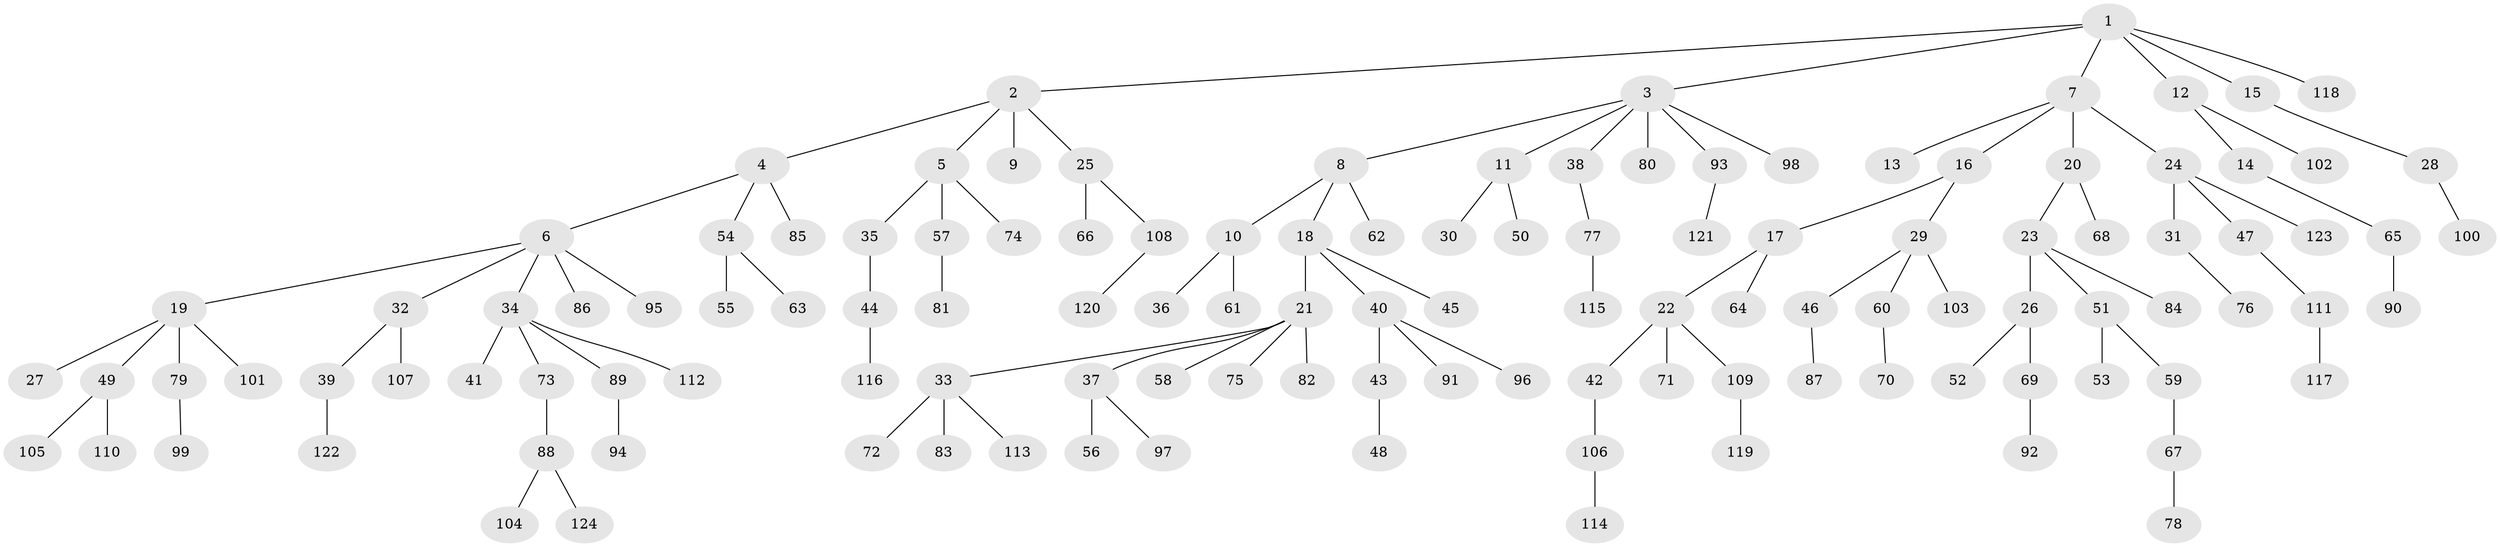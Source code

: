 // Generated by graph-tools (version 1.1) at 2025/11/02/27/25 16:11:26]
// undirected, 124 vertices, 123 edges
graph export_dot {
graph [start="1"]
  node [color=gray90,style=filled];
  1;
  2;
  3;
  4;
  5;
  6;
  7;
  8;
  9;
  10;
  11;
  12;
  13;
  14;
  15;
  16;
  17;
  18;
  19;
  20;
  21;
  22;
  23;
  24;
  25;
  26;
  27;
  28;
  29;
  30;
  31;
  32;
  33;
  34;
  35;
  36;
  37;
  38;
  39;
  40;
  41;
  42;
  43;
  44;
  45;
  46;
  47;
  48;
  49;
  50;
  51;
  52;
  53;
  54;
  55;
  56;
  57;
  58;
  59;
  60;
  61;
  62;
  63;
  64;
  65;
  66;
  67;
  68;
  69;
  70;
  71;
  72;
  73;
  74;
  75;
  76;
  77;
  78;
  79;
  80;
  81;
  82;
  83;
  84;
  85;
  86;
  87;
  88;
  89;
  90;
  91;
  92;
  93;
  94;
  95;
  96;
  97;
  98;
  99;
  100;
  101;
  102;
  103;
  104;
  105;
  106;
  107;
  108;
  109;
  110;
  111;
  112;
  113;
  114;
  115;
  116;
  117;
  118;
  119;
  120;
  121;
  122;
  123;
  124;
  1 -- 2;
  1 -- 3;
  1 -- 7;
  1 -- 12;
  1 -- 15;
  1 -- 118;
  2 -- 4;
  2 -- 5;
  2 -- 9;
  2 -- 25;
  3 -- 8;
  3 -- 11;
  3 -- 38;
  3 -- 80;
  3 -- 93;
  3 -- 98;
  4 -- 6;
  4 -- 54;
  4 -- 85;
  5 -- 35;
  5 -- 57;
  5 -- 74;
  6 -- 19;
  6 -- 32;
  6 -- 34;
  6 -- 86;
  6 -- 95;
  7 -- 13;
  7 -- 16;
  7 -- 20;
  7 -- 24;
  8 -- 10;
  8 -- 18;
  8 -- 62;
  10 -- 36;
  10 -- 61;
  11 -- 30;
  11 -- 50;
  12 -- 14;
  12 -- 102;
  14 -- 65;
  15 -- 28;
  16 -- 17;
  16 -- 29;
  17 -- 22;
  17 -- 64;
  18 -- 21;
  18 -- 40;
  18 -- 45;
  19 -- 27;
  19 -- 49;
  19 -- 79;
  19 -- 101;
  20 -- 23;
  20 -- 68;
  21 -- 33;
  21 -- 37;
  21 -- 58;
  21 -- 75;
  21 -- 82;
  22 -- 42;
  22 -- 71;
  22 -- 109;
  23 -- 26;
  23 -- 51;
  23 -- 84;
  24 -- 31;
  24 -- 47;
  24 -- 123;
  25 -- 66;
  25 -- 108;
  26 -- 52;
  26 -- 69;
  28 -- 100;
  29 -- 46;
  29 -- 60;
  29 -- 103;
  31 -- 76;
  32 -- 39;
  32 -- 107;
  33 -- 72;
  33 -- 83;
  33 -- 113;
  34 -- 41;
  34 -- 73;
  34 -- 89;
  34 -- 112;
  35 -- 44;
  37 -- 56;
  37 -- 97;
  38 -- 77;
  39 -- 122;
  40 -- 43;
  40 -- 91;
  40 -- 96;
  42 -- 106;
  43 -- 48;
  44 -- 116;
  46 -- 87;
  47 -- 111;
  49 -- 105;
  49 -- 110;
  51 -- 53;
  51 -- 59;
  54 -- 55;
  54 -- 63;
  57 -- 81;
  59 -- 67;
  60 -- 70;
  65 -- 90;
  67 -- 78;
  69 -- 92;
  73 -- 88;
  77 -- 115;
  79 -- 99;
  88 -- 104;
  88 -- 124;
  89 -- 94;
  93 -- 121;
  106 -- 114;
  108 -- 120;
  109 -- 119;
  111 -- 117;
}
